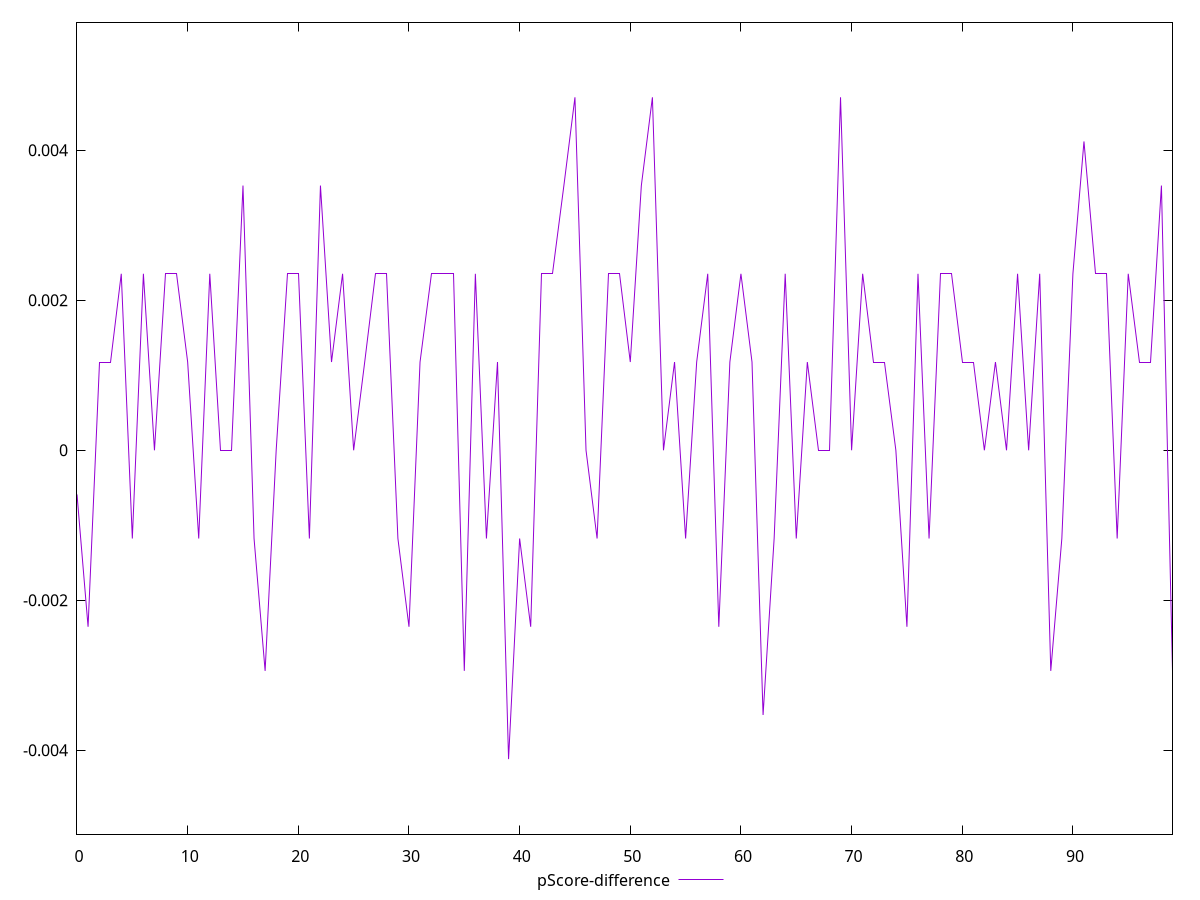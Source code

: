 reset

$pScoreDifference <<EOF
0 -0.0005882352941176672
1 -0.0023529411764705577
2 0.0011764705882352788
3 0.0011764705882352788
4 0.002352941176470613
5 -0.0011764705882352788
6 0.002352941176470613
7 0
8 0.002352941176470613
9 0.002352941176470613
10 0.0011764705882352788
11 -0.0011764705882352788
12 0.002352941176470613
13 0
14 0
15 0.003529411764705892
16 -0.0011764705882352788
17 -0.002941176470588225
18 0
19 0.002352941176470613
20 0.002352941176470613
21 -0.0011764705882352788
22 0.003529411764705892
23 0.0011764705882352788
24 0.002352941176470613
25 0
26 0.0011764705882352788
27 0.002352941176470613
28 0.002352941176470613
29 -0.0011764705882353343
30 -0.002352941176470613
31 0.0011764705882352788
32 0.002352941176470613
33 0.002352941176470613
34 0.002352941176470613
35 -0.002941176470588225
36 0.002352941176470613
37 -0.0011764705882352788
38 0.0011764705882352788
39 -0.004117647058823504
40 -0.0011764705882352788
41 -0.0023529411764705577
42 0.002352941176470613
43 0.002352941176470613
44 0.003529411764705892
45 0.004705882352941171
46 0
47 -0.0011764705882352788
48 0.002352941176470613
49 0.002352941176470613
50 0.0011764705882352788
51 0.003529411764705892
52 0.004705882352941171
53 0
54 0.0011764705882352788
55 -0.0011764705882352788
56 0.0011764705882352788
57 0.002352941176470613
58 -0.002352941176470613
59 0.0011764705882352788
60 0.0023529411764705577
61 0.0011764705882352788
62 -0.003529411764705892
63 -0.0011764705882353343
64 0.002352941176470613
65 -0.0011764705882352788
66 0.0011764705882352788
67 0
68 0
69 0.004705882352941171
70 0
71 0.002352941176470613
72 0.0011764705882352788
73 0.0011764705882352788
74 0
75 -0.002352941176470613
76 0.002352941176470613
77 -0.0011764705882352788
78 0.002352941176470613
79 0.002352941176470613
80 0.0011764705882352788
81 0.0011764705882352788
82 0
83 0.0011764705882352788
84 0
85 0.002352941176470613
86 0
87 0.002352941176470613
88 -0.002941176470588225
89 -0.0011764705882352788
90 0.002352941176470613
91 0.004117647058823504
92 0.002352941176470613
93 0.0023529411764705577
94 -0.0011764705882352788
95 0.002352941176470613
96 0.0011764705882352788
97 0.0011764705882352788
98 0.003529411764705892
99 -0.002941176470588225
EOF

set key outside below
set xrange [0:99]
set yrange [-0.005117647058823504:0.005705882352941171]
set trange [-0.005117647058823504:0.005705882352941171]
set terminal svg size 640, 500 enhanced background rgb 'white'
set output "reports/report_00031_2021-02-24T23-18-18.084Z/uses-http2/samples/card/pScore-difference/values.svg"

plot $pScoreDifference title "pScore-difference" with line

reset
